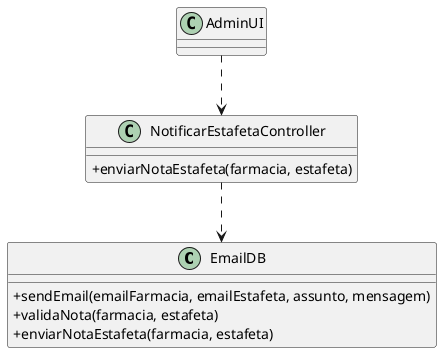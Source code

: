 @startuml
skinparam classAttributeIconSize 0

class EmailDB {
  +sendEmail(emailFarmacia, emailEstafeta, assunto, mensagem)
  +validaNota(farmacia, estafeta)
  +enviarNotaEstafeta(farmacia, estafeta)
}

class NotificarEstafetaController {
    +enviarNotaEstafeta(farmacia, estafeta)
}

class AdminUI {
}



AdminUI ..> NotificarEstafetaController
NotificarEstafetaController ..> EmailDB


@enduml

